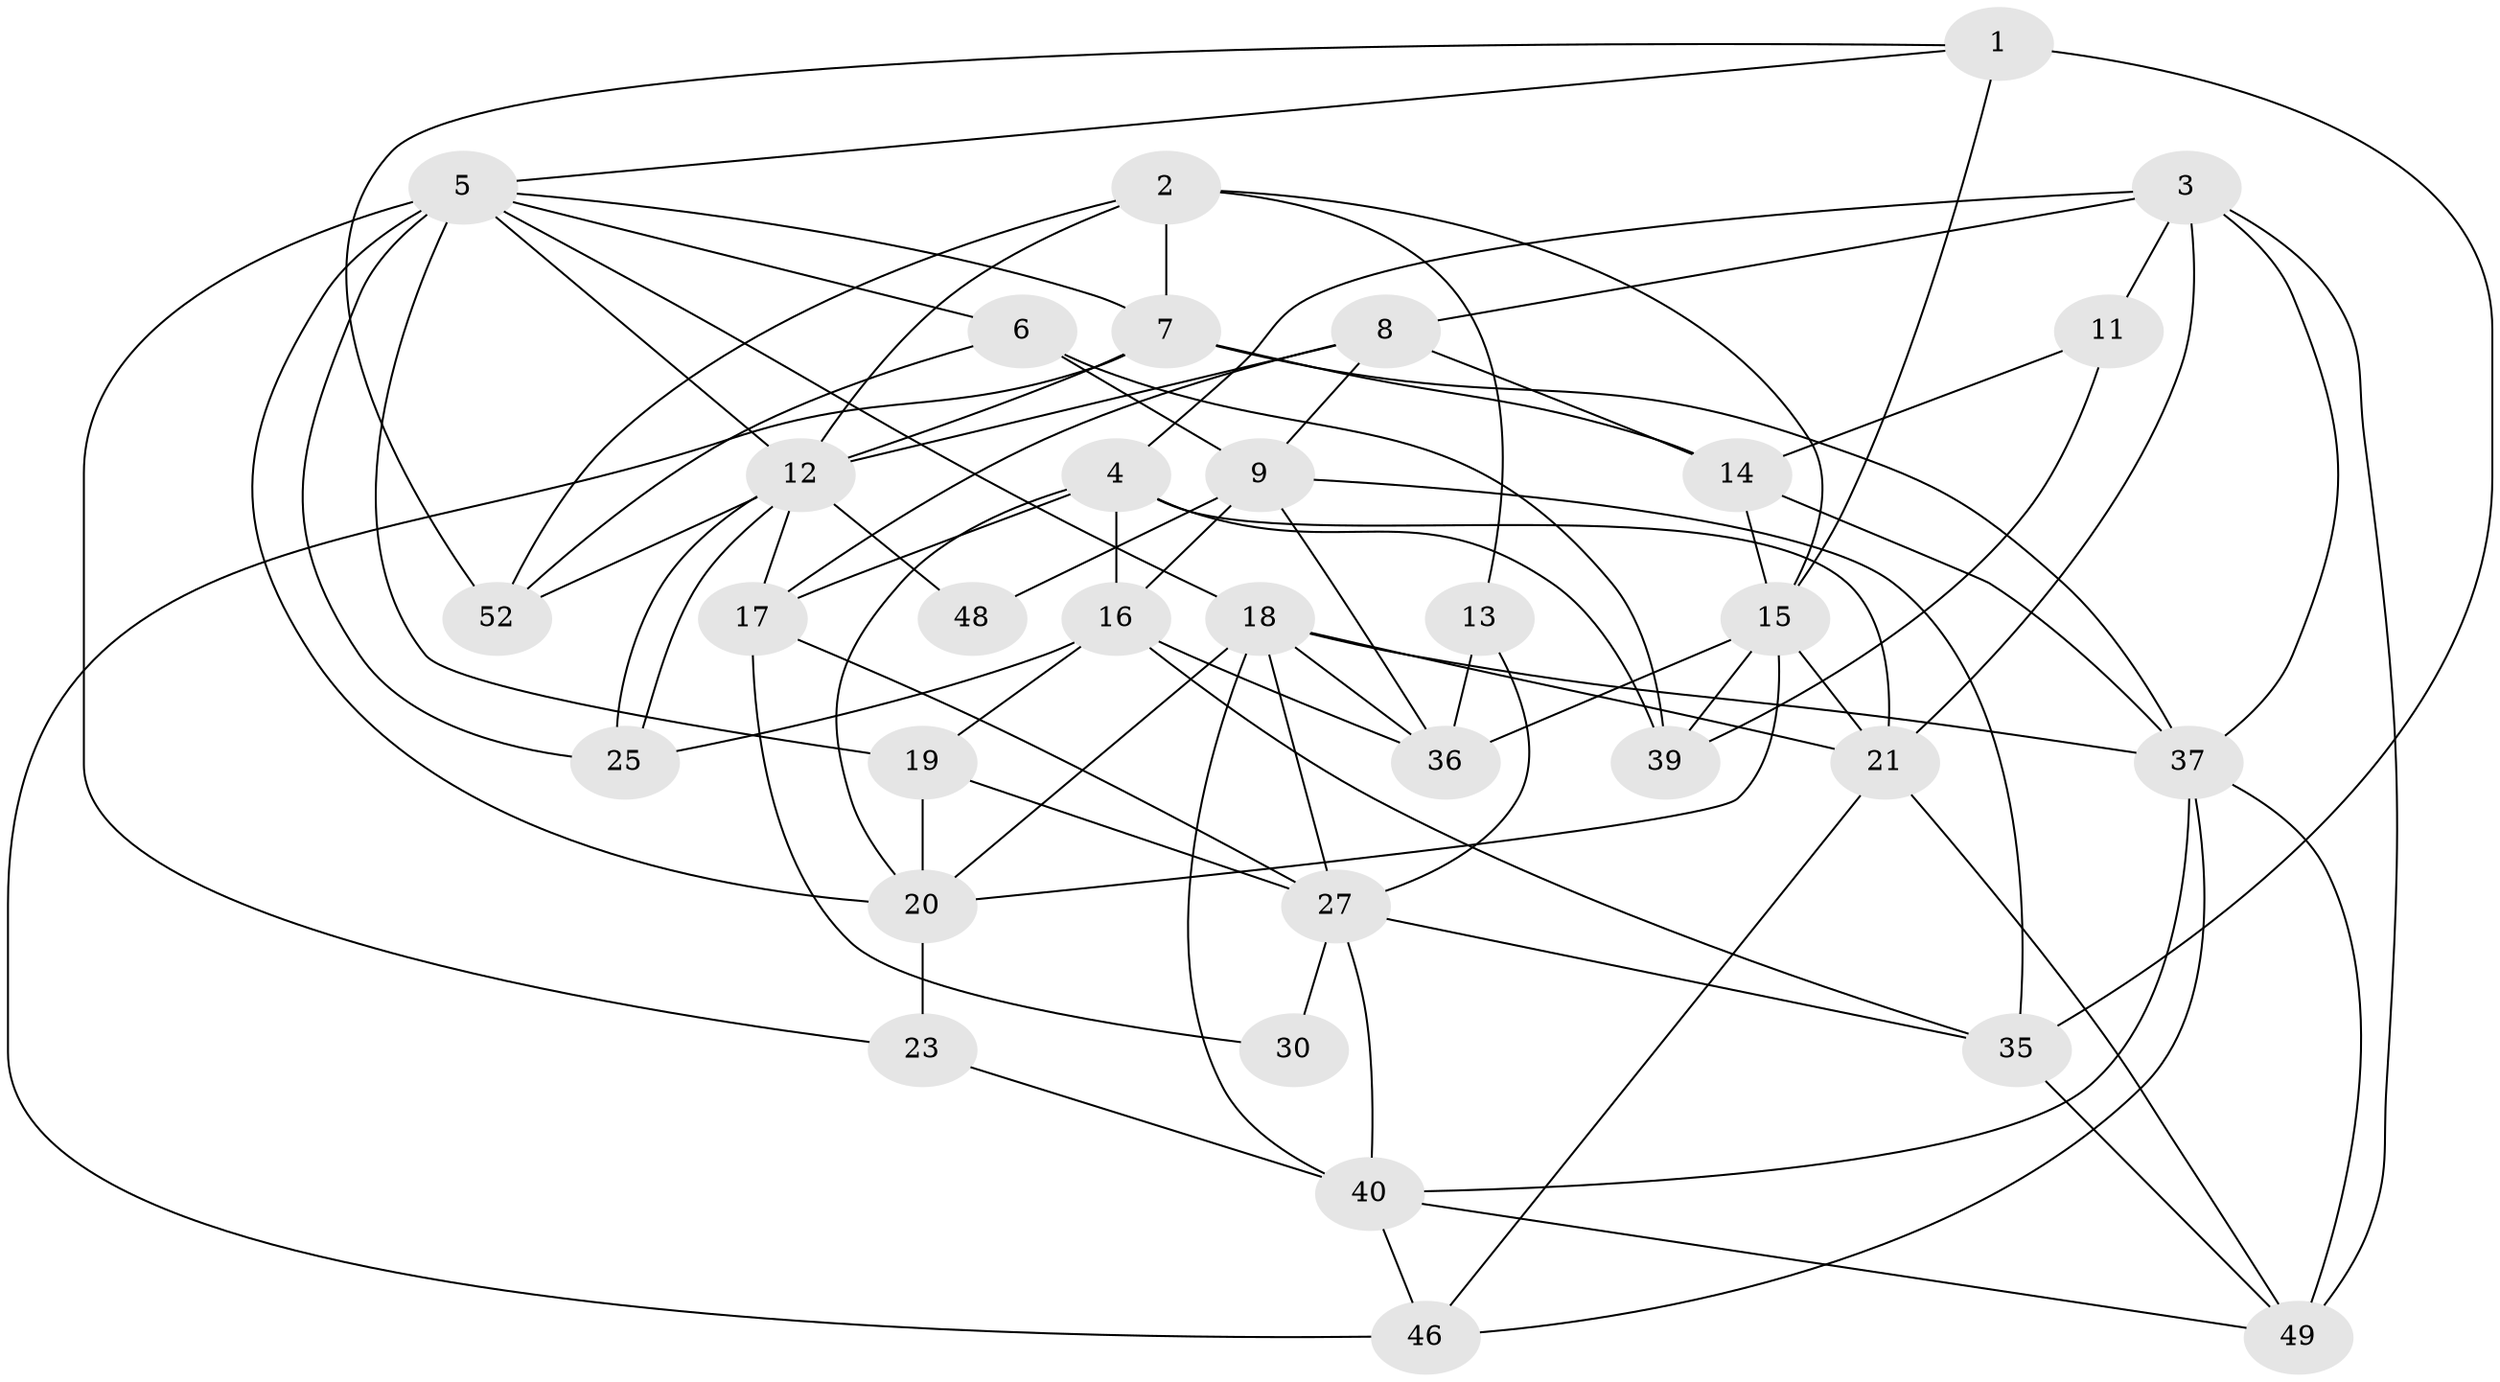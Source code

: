 // original degree distribution, {3: 0.2727272727272727, 2: 0.10909090909090909, 5: 0.18181818181818182, 4: 0.3090909090909091, 8: 0.01818181818181818, 6: 0.09090909090909091, 7: 0.01818181818181818}
// Generated by graph-tools (version 1.1) at 2025/11/02/27/25 16:11:19]
// undirected, 33 vertices, 85 edges
graph export_dot {
graph [start="1"]
  node [color=gray90,style=filled];
  1 [super="+33"];
  2 [super="+24"];
  3 [super="+54"];
  4 [super="+31"];
  5 [super="+42"];
  6 [super="+50"];
  7 [super="+38"];
  8 [super="+10"];
  9 [super="+43"];
  11;
  12 [super="+32"];
  13;
  14 [super="+29"];
  15 [super="+53"];
  16 [super="+28"];
  17 [super="+26"];
  18 [super="+41"];
  19;
  20 [super="+22"];
  21;
  23;
  25 [super="+34"];
  27 [super="+45"];
  30;
  35;
  36;
  37 [super="+44"];
  39;
  40 [super="+47"];
  46 [super="+51"];
  48;
  49 [super="+55"];
  52;
  1 -- 35 [weight=2];
  1 -- 5;
  1 -- 52;
  1 -- 15;
  2 -- 13;
  2 -- 52;
  2 -- 7;
  2 -- 12;
  2 -- 15;
  3 -- 37;
  3 -- 11;
  3 -- 49;
  3 -- 8;
  3 -- 4;
  3 -- 21;
  4 -- 39;
  4 -- 16;
  4 -- 21;
  4 -- 20;
  4 -- 17;
  5 -- 18;
  5 -- 19;
  5 -- 23;
  5 -- 6;
  5 -- 12;
  5 -- 7;
  5 -- 20;
  5 -- 25;
  6 -- 52;
  6 -- 9 [weight=2];
  6 -- 39;
  7 -- 14;
  7 -- 37;
  7 -- 12;
  7 -- 46;
  8 -- 14;
  8 -- 17;
  8 -- 12;
  8 -- 9;
  9 -- 48;
  9 -- 16;
  9 -- 35;
  9 -- 36;
  11 -- 39;
  11 -- 14;
  12 -- 25;
  12 -- 25;
  12 -- 52;
  12 -- 17;
  12 -- 48;
  13 -- 36;
  13 -- 27;
  14 -- 37;
  14 -- 15;
  15 -- 36;
  15 -- 39;
  15 -- 20;
  15 -- 21;
  16 -- 35;
  16 -- 19;
  16 -- 36;
  16 -- 25;
  17 -- 27;
  17 -- 30;
  18 -- 40;
  18 -- 27;
  18 -- 36;
  18 -- 21;
  18 -- 37;
  18 -- 20;
  19 -- 27;
  19 -- 20;
  20 -- 23;
  21 -- 49;
  21 -- 46;
  23 -- 40;
  27 -- 35;
  27 -- 40;
  27 -- 30;
  35 -- 49;
  37 -- 46;
  37 -- 40;
  37 -- 49;
  40 -- 49;
  40 -- 46;
}
